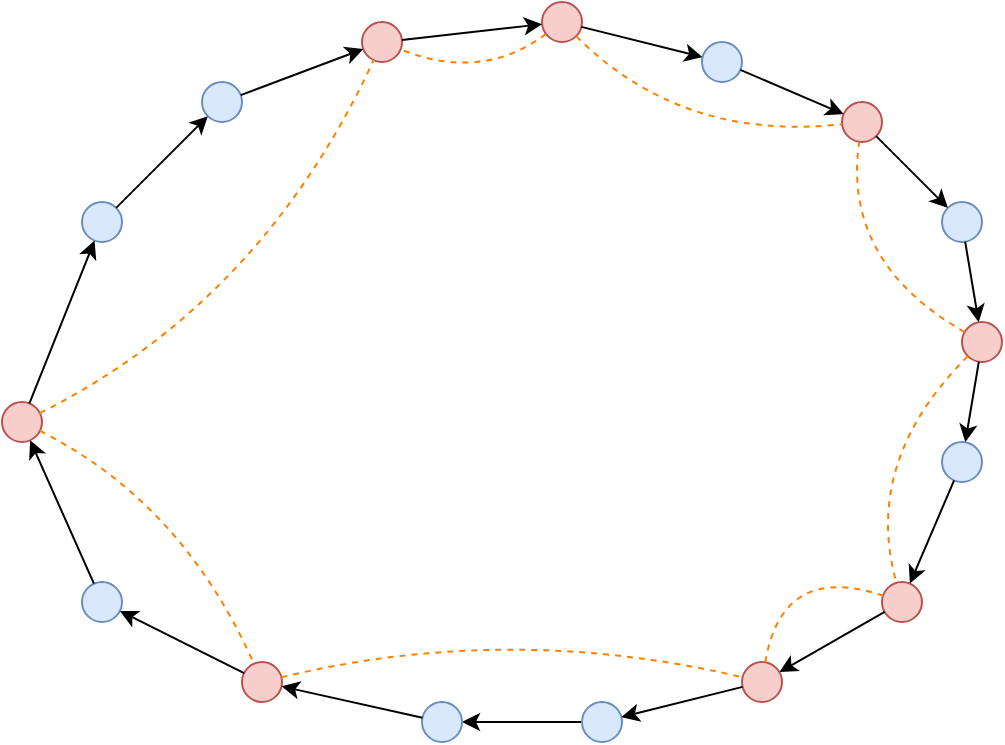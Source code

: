 <mxfile version="13.3.5" type="device"><diagram id="yGF2Ai43sCSCXqnBTO0t" name="Page-1"><mxGraphModel dx="865" dy="506" grid="1" gridSize="10" guides="1" tooltips="1" connect="1" arrows="1" fold="1" page="1" pageScale="1" pageWidth="827" pageHeight="1169" math="0" shadow="0"><root><mxCell id="0"/><mxCell id="1" parent="0"/><mxCell id="LvP25of6Nz4koSmermnl-27" value="" style="endArrow=classic;html=1;" edge="1" parent="1" source="LvP25of6Nz4koSmermnl-6" target="LvP25of6Nz4koSmermnl-16"><mxGeometry width="50" height="50" relative="1" as="geometry"><mxPoint x="259.374" y="226.518" as="sourcePoint"/><mxPoint x="300" y="520" as="targetPoint"/></mxGeometry></mxCell><mxCell id="LvP25of6Nz4koSmermnl-1" value="" style="ellipse;whiteSpace=wrap;html=1;aspect=fixed;fillColor=#dae8fc;strokeColor=#6c8ebf;" vertex="1" parent="1"><mxGeometry x="180" y="160" width="20" height="20" as="geometry"/></mxCell><mxCell id="LvP25of6Nz4koSmermnl-2" value="" style="ellipse;whiteSpace=wrap;html=1;aspect=fixed;fillColor=#dae8fc;strokeColor=#6c8ebf;" vertex="1" parent="1"><mxGeometry x="120" y="220" width="20" height="20" as="geometry"/></mxCell><mxCell id="LvP25of6Nz4koSmermnl-3" value="" style="ellipse;whiteSpace=wrap;html=1;aspect=fixed;fillColor=#f8cecc;strokeColor=#b85450;" vertex="1" parent="1"><mxGeometry x="80" y="320" width="20" height="20" as="geometry"/></mxCell><mxCell id="LvP25of6Nz4koSmermnl-4" value="" style="ellipse;whiteSpace=wrap;html=1;aspect=fixed;fillColor=#dae8fc;strokeColor=#6c8ebf;" vertex="1" parent="1"><mxGeometry x="120" y="410" width="20" height="20" as="geometry"/></mxCell><mxCell id="LvP25of6Nz4koSmermnl-5" value="" style="ellipse;whiteSpace=wrap;html=1;aspect=fixed;fillColor=#f8cecc;strokeColor=#b85450;" vertex="1" parent="1"><mxGeometry x="200" y="450" width="20" height="20" as="geometry"/></mxCell><mxCell id="LvP25of6Nz4koSmermnl-6" value="" style="ellipse;whiteSpace=wrap;html=1;aspect=fixed;fillColor=#dae8fc;strokeColor=#6c8ebf;" vertex="1" parent="1"><mxGeometry x="370" y="470" width="20" height="20" as="geometry"/></mxCell><mxCell id="LvP25of6Nz4koSmermnl-7" value="" style="ellipse;whiteSpace=wrap;html=1;aspect=fixed;fillColor=#f8cecc;strokeColor=#b85450;" vertex="1" parent="1"><mxGeometry x="450" y="450" width="20" height="20" as="geometry"/></mxCell><mxCell id="LvP25of6Nz4koSmermnl-8" value="" style="ellipse;whiteSpace=wrap;html=1;aspect=fixed;fillColor=#f8cecc;strokeColor=#b85450;" vertex="1" parent="1"><mxGeometry x="520" y="410" width="20" height="20" as="geometry"/></mxCell><mxCell id="LvP25of6Nz4koSmermnl-9" value="" style="ellipse;whiteSpace=wrap;html=1;aspect=fixed;fillColor=#dae8fc;strokeColor=#6c8ebf;" vertex="1" parent="1"><mxGeometry x="550" y="340" width="20" height="20" as="geometry"/></mxCell><mxCell id="LvP25of6Nz4koSmermnl-10" value="" style="ellipse;whiteSpace=wrap;html=1;aspect=fixed;fillColor=#f8cecc;strokeColor=#b85450;" vertex="1" parent="1"><mxGeometry x="560" y="280" width="20" height="20" as="geometry"/></mxCell><mxCell id="LvP25of6Nz4koSmermnl-11" value="" style="ellipse;whiteSpace=wrap;html=1;aspect=fixed;fillColor=#dae8fc;strokeColor=#6c8ebf;" vertex="1" parent="1"><mxGeometry x="550" y="220" width="20" height="20" as="geometry"/></mxCell><mxCell id="LvP25of6Nz4koSmermnl-12" value="" style="ellipse;whiteSpace=wrap;html=1;aspect=fixed;fillColor=#f8cecc;strokeColor=#b85450;" vertex="1" parent="1"><mxGeometry x="500" y="170" width="20" height="20" as="geometry"/></mxCell><mxCell id="LvP25of6Nz4koSmermnl-13" value="" style="ellipse;whiteSpace=wrap;html=1;aspect=fixed;fillColor=#dae8fc;strokeColor=#6c8ebf;" vertex="1" parent="1"><mxGeometry x="430" y="140" width="20" height="20" as="geometry"/></mxCell><mxCell id="LvP25of6Nz4koSmermnl-14" value="" style="ellipse;whiteSpace=wrap;html=1;aspect=fixed;fillColor=#f8cecc;strokeColor=#b85450;" vertex="1" parent="1"><mxGeometry x="350" y="120" width="20" height="20" as="geometry"/></mxCell><mxCell id="LvP25of6Nz4koSmermnl-15" value="" style="ellipse;whiteSpace=wrap;html=1;aspect=fixed;fillColor=#f8cecc;strokeColor=#b85450;" vertex="1" parent="1"><mxGeometry x="260" y="130" width="20" height="20" as="geometry"/></mxCell><mxCell id="LvP25of6Nz4koSmermnl-16" value="" style="ellipse;whiteSpace=wrap;html=1;aspect=fixed;fillColor=#dae8fc;strokeColor=#6c8ebf;" vertex="1" parent="1"><mxGeometry x="290" y="470" width="20" height="20" as="geometry"/></mxCell><mxCell id="LvP25of6Nz4koSmermnl-21" value="" style="endArrow=classic;html=1;" edge="1" parent="1" source="LvP25of6Nz4koSmermnl-1" target="LvP25of6Nz4koSmermnl-15"><mxGeometry width="50" height="50" relative="1" as="geometry"><mxPoint x="390" y="340" as="sourcePoint"/><mxPoint x="440" y="290" as="targetPoint"/></mxGeometry></mxCell><mxCell id="LvP25of6Nz4koSmermnl-22" value="" style="endArrow=classic;html=1;" edge="1" parent="1" source="LvP25of6Nz4koSmermnl-2" target="LvP25of6Nz4koSmermnl-1"><mxGeometry width="50" height="50" relative="1" as="geometry"><mxPoint x="209.374" y="176.518" as="sourcePoint"/><mxPoint x="270.637" y="153.511" as="targetPoint"/></mxGeometry></mxCell><mxCell id="LvP25of6Nz4koSmermnl-23" value="" style="endArrow=classic;html=1;" edge="1" parent="1" source="LvP25of6Nz4koSmermnl-3" target="LvP25of6Nz4koSmermnl-2"><mxGeometry width="50" height="50" relative="1" as="geometry"><mxPoint x="219.374" y="186.518" as="sourcePoint"/><mxPoint x="280.637" y="163.511" as="targetPoint"/></mxGeometry></mxCell><mxCell id="LvP25of6Nz4koSmermnl-24" value="" style="endArrow=classic;html=1;" edge="1" parent="1" source="LvP25of6Nz4koSmermnl-4" target="LvP25of6Nz4koSmermnl-3"><mxGeometry width="50" height="50" relative="1" as="geometry"><mxPoint x="229.374" y="196.518" as="sourcePoint"/><mxPoint x="290.637" y="173.511" as="targetPoint"/></mxGeometry></mxCell><mxCell id="LvP25of6Nz4koSmermnl-25" value="" style="endArrow=classic;html=1;" edge="1" parent="1" source="LvP25of6Nz4koSmermnl-5" target="LvP25of6Nz4koSmermnl-4"><mxGeometry width="50" height="50" relative="1" as="geometry"><mxPoint x="239.374" y="206.518" as="sourcePoint"/><mxPoint x="300.637" y="183.511" as="targetPoint"/></mxGeometry></mxCell><mxCell id="LvP25of6Nz4koSmermnl-26" value="" style="endArrow=classic;html=1;" edge="1" parent="1" source="LvP25of6Nz4koSmermnl-16" target="LvP25of6Nz4koSmermnl-5"><mxGeometry width="50" height="50" relative="1" as="geometry"><mxPoint x="249.374" y="216.518" as="sourcePoint"/><mxPoint x="230" y="500" as="targetPoint"/></mxGeometry></mxCell><mxCell id="LvP25of6Nz4koSmermnl-28" value="" style="endArrow=classic;html=1;" edge="1" parent="1" source="LvP25of6Nz4koSmermnl-7" target="LvP25of6Nz4koSmermnl-6"><mxGeometry width="50" height="50" relative="1" as="geometry"><mxPoint x="414" y="360" as="sourcePoint"/><mxPoint x="344" y="360" as="targetPoint"/></mxGeometry></mxCell><mxCell id="LvP25of6Nz4koSmermnl-29" value="" style="endArrow=classic;html=1;" edge="1" parent="1" source="LvP25of6Nz4koSmermnl-8" target="LvP25of6Nz4koSmermnl-7"><mxGeometry width="50" height="50" relative="1" as="geometry"><mxPoint x="460.285" y="472.37" as="sourcePoint"/><mxPoint x="399.701" y="487.575" as="targetPoint"/></mxGeometry></mxCell><mxCell id="LvP25of6Nz4koSmermnl-30" value="" style="endArrow=classic;html=1;" edge="1" parent="1" source="LvP25of6Nz4koSmermnl-9" target="LvP25of6Nz4koSmermnl-8"><mxGeometry width="50" height="50" relative="1" as="geometry"><mxPoint x="470.285" y="482.37" as="sourcePoint"/><mxPoint x="409.701" y="497.575" as="targetPoint"/></mxGeometry></mxCell><mxCell id="LvP25of6Nz4koSmermnl-31" value="" style="endArrow=classic;html=1;" edge="1" parent="1" source="LvP25of6Nz4koSmermnl-10" target="LvP25of6Nz4koSmermnl-9"><mxGeometry width="50" height="50" relative="1" as="geometry"><mxPoint x="566.092" y="369.205" as="sourcePoint"/><mxPoint x="560" y="350" as="targetPoint"/></mxGeometry></mxCell><mxCell id="LvP25of6Nz4koSmermnl-32" value="" style="endArrow=classic;html=1;" edge="1" parent="1" source="LvP25of6Nz4koSmermnl-11" target="LvP25of6Nz4koSmermnl-10"><mxGeometry width="50" height="50" relative="1" as="geometry"><mxPoint x="578.411" y="309.873" as="sourcePoint"/><mxPoint x="571.598" y="350.129" as="targetPoint"/></mxGeometry></mxCell><mxCell id="LvP25of6Nz4koSmermnl-33" value="" style="endArrow=classic;html=1;" edge="1" parent="1" source="LvP25of6Nz4koSmermnl-12" target="LvP25of6Nz4koSmermnl-11"><mxGeometry width="50" height="50" relative="1" as="geometry"><mxPoint x="588.411" y="319.873" as="sourcePoint"/><mxPoint x="581.598" y="360.129" as="targetPoint"/></mxGeometry></mxCell><mxCell id="LvP25of6Nz4koSmermnl-34" value="" style="endArrow=classic;html=1;" edge="1" parent="1" source="LvP25of6Nz4koSmermnl-13" target="LvP25of6Nz4koSmermnl-12"><mxGeometry width="50" height="50" relative="1" as="geometry"><mxPoint x="598.411" y="329.873" as="sourcePoint"/><mxPoint x="591.598" y="370.129" as="targetPoint"/></mxGeometry></mxCell><mxCell id="LvP25of6Nz4koSmermnl-35" value="" style="endArrow=classic;html=1;" edge="1" parent="1" source="LvP25of6Nz4koSmermnl-14" target="LvP25of6Nz4koSmermnl-13"><mxGeometry width="50" height="50" relative="1" as="geometry"><mxPoint x="608.411" y="339.873" as="sourcePoint"/><mxPoint x="601.598" y="380.129" as="targetPoint"/></mxGeometry></mxCell><mxCell id="LvP25of6Nz4koSmermnl-36" value="" style="endArrow=classic;html=1;" edge="1" parent="1" source="LvP25of6Nz4koSmermnl-15" target="LvP25of6Nz4koSmermnl-14"><mxGeometry width="50" height="50" relative="1" as="geometry"><mxPoint x="618.411" y="349.873" as="sourcePoint"/><mxPoint x="611.598" y="390.129" as="targetPoint"/></mxGeometry></mxCell><mxCell id="LvP25of6Nz4koSmermnl-38" value="" style="endArrow=none;dashed=1;html=1;strokeColor=#FF8000;curved=1;" edge="1" parent="1" source="LvP25of6Nz4koSmermnl-3" target="LvP25of6Nz4koSmermnl-5"><mxGeometry width="50" height="50" relative="1" as="geometry"><mxPoint x="300" y="330" as="sourcePoint"/><mxPoint x="220" y="430" as="targetPoint"/><Array as="points"><mxPoint x="170" y="370"/></Array></mxGeometry></mxCell><mxCell id="LvP25of6Nz4koSmermnl-39" value="" style="endArrow=none;dashed=1;html=1;strokeColor=#FF8000;curved=1;" edge="1" parent="1" source="LvP25of6Nz4koSmermnl-3" target="LvP25of6Nz4koSmermnl-15"><mxGeometry width="50" height="50" relative="1" as="geometry"><mxPoint x="108.575" y="345.145" as="sourcePoint"/><mxPoint x="216" y="270" as="targetPoint"/><Array as="points"><mxPoint x="210" y="270"/></Array></mxGeometry></mxCell><mxCell id="LvP25of6Nz4koSmermnl-40" value="" style="endArrow=none;dashed=1;html=1;curved=1;strokeColor=#FF8000;" edge="1" parent="1" source="LvP25of6Nz4koSmermnl-14" target="LvP25of6Nz4koSmermnl-15"><mxGeometry width="50" height="50" relative="1" as="geometry"><mxPoint x="107.809" y="333.753" as="sourcePoint"/><mxPoint x="270" y="180" as="targetPoint"/><Array as="points"><mxPoint x="320" y="160"/></Array></mxGeometry></mxCell><mxCell id="LvP25of6Nz4koSmermnl-43" value="" style="endArrow=none;dashed=1;html=1;curved=1;strokeColor=#FF8000;" edge="1" parent="1" source="LvP25of6Nz4koSmermnl-14" target="LvP25of6Nz4koSmermnl-12"><mxGeometry width="50" height="50" relative="1" as="geometry"><mxPoint x="364.453" y="148.321" as="sourcePoint"/><mxPoint x="284.472" y="158.944" as="targetPoint"/><Array as="points"><mxPoint x="420" y="190"/></Array></mxGeometry></mxCell><mxCell id="LvP25of6Nz4koSmermnl-44" value="" style="endArrow=none;dashed=1;html=1;curved=1;strokeColor=#FF8000;" edge="1" parent="1" source="LvP25of6Nz4koSmermnl-10" target="LvP25of6Nz4koSmermnl-12"><mxGeometry width="50" height="50" relative="1" as="geometry"><mxPoint x="377.071" y="147.071" as="sourcePoint"/><mxPoint x="510.061" y="191.104" as="targetPoint"/><Array as="points"><mxPoint x="500" y="250"/></Array></mxGeometry></mxCell><mxCell id="LvP25of6Nz4koSmermnl-45" value="" style="endArrow=none;dashed=1;html=1;curved=1;strokeColor=#FF8000;" edge="1" parent="1" source="LvP25of6Nz4koSmermnl-10" target="LvP25of6Nz4koSmermnl-8"><mxGeometry width="50" height="50" relative="1" as="geometry"><mxPoint x="347.001" y="330.001" as="sourcePoint"/><mxPoint x="479.991" y="374.034" as="targetPoint"/><Array as="points"><mxPoint x="510" y="350"/></Array></mxGeometry></mxCell><mxCell id="LvP25of6Nz4koSmermnl-46" value="" style="endArrow=none;dashed=1;html=1;curved=1;strokeColor=#FF8000;" edge="1" parent="1" source="LvP25of6Nz4koSmermnl-5" target="LvP25of6Nz4koSmermnl-7"><mxGeometry width="50" height="50" relative="1" as="geometry"><mxPoint x="281.001" y="377.071" as="sourcePoint"/><mxPoint x="413.991" y="421.104" as="targetPoint"/><Array as="points"><mxPoint x="333.93" y="430"/></Array></mxGeometry></mxCell><mxCell id="LvP25of6Nz4koSmermnl-47" value="" style="endArrow=none;dashed=1;html=1;curved=1;strokeColor=#FF8000;" edge="1" parent="1" source="LvP25of6Nz4koSmermnl-7" target="LvP25of6Nz4koSmermnl-8"><mxGeometry width="50" height="50" relative="1" as="geometry"><mxPoint x="387.011" y="323.531" as="sourcePoint"/><mxPoint x="520.001" y="367.564" as="targetPoint"/><Array as="points"><mxPoint x="470" y="400"/></Array></mxGeometry></mxCell></root></mxGraphModel></diagram></mxfile>